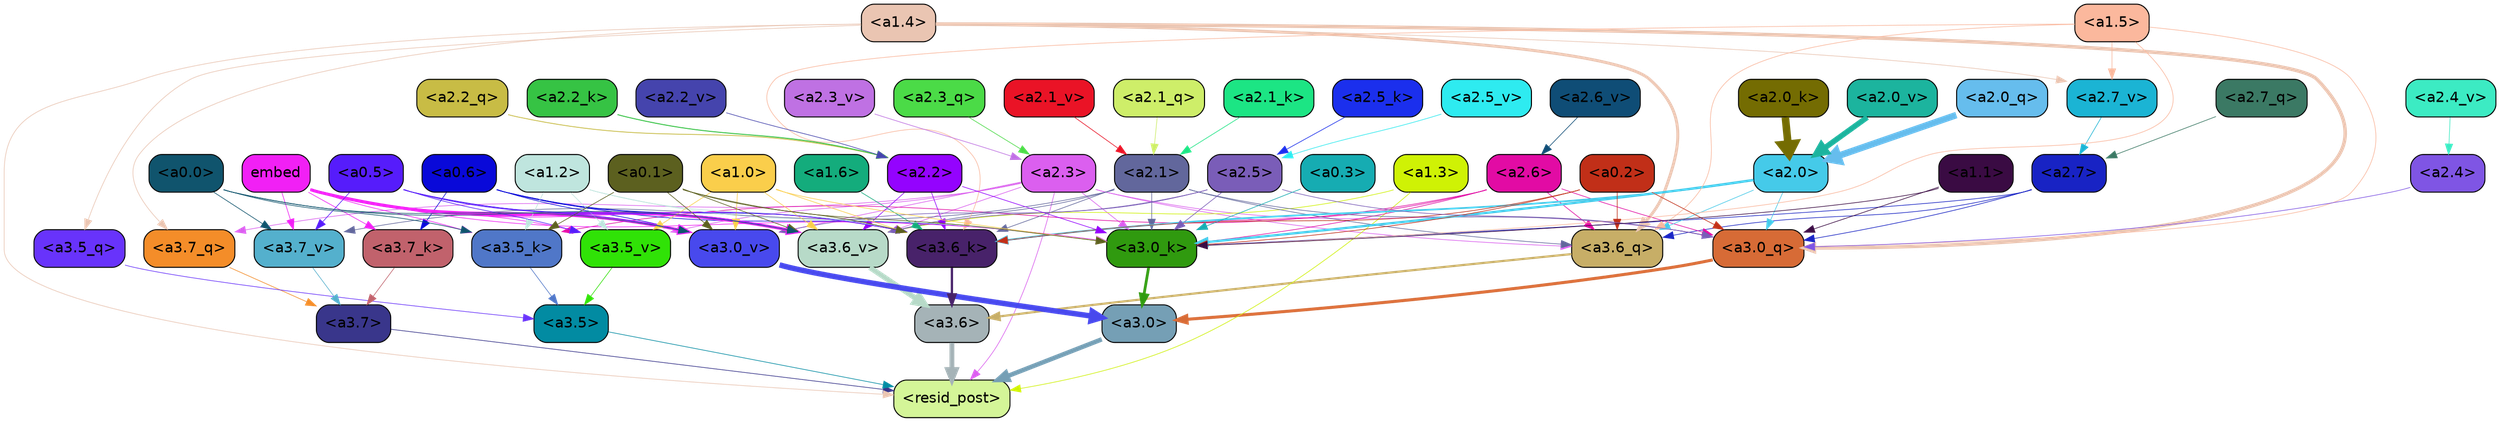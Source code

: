 strict digraph "" {
	graph [bgcolor=transparent,
		layout=dot,
		overlap=false,
		splines=true
	];
	"<a3.7>"	[color=black,
		fillcolor="#39368b",
		fontname=Helvetica,
		shape=box,
		style="filled, rounded"];
	"<resid_post>"	[color=black,
		fillcolor="#d4f598",
		fontname=Helvetica,
		shape=box,
		style="filled, rounded"];
	"<a3.7>" -> "<resid_post>"	[color="#39368b",
		penwidth=0.6239100098609924];
	"<a3.6>"	[color=black,
		fillcolor="#a5b3b7",
		fontname=Helvetica,
		shape=box,
		style="filled, rounded"];
	"<a3.6>" -> "<resid_post>"	[color="#a5b3b7",
		penwidth=4.569062113761902];
	"<a3.5>"	[color=black,
		fillcolor="#028ba2",
		fontname=Helvetica,
		shape=box,
		style="filled, rounded"];
	"<a3.5>" -> "<resid_post>"	[color="#028ba2",
		penwidth=0.6];
	"<a3.0>"	[color=black,
		fillcolor="#759fb5",
		fontname=Helvetica,
		shape=box,
		style="filled, rounded"];
	"<a3.0>" -> "<resid_post>"	[color="#759fb5",
		penwidth=4.283544182777405];
	"<a2.3>"	[color=black,
		fillcolor="#db5fef",
		fontname=Helvetica,
		shape=box,
		style="filled, rounded"];
	"<a2.3>" -> "<resid_post>"	[color="#db5fef",
		penwidth=0.6];
	"<a3.7_q>"	[color=black,
		fillcolor="#f48d29",
		fontname=Helvetica,
		shape=box,
		style="filled, rounded"];
	"<a2.3>" -> "<a3.7_q>"	[color="#db5fef",
		penwidth=0.6];
	"<a3.6_q>"	[color=black,
		fillcolor="#c7ae67",
		fontname=Helvetica,
		shape=box,
		style="filled, rounded"];
	"<a2.3>" -> "<a3.6_q>"	[color="#db5fef",
		penwidth=0.6];
	"<a3.0_q>"	[color=black,
		fillcolor="#d76b36",
		fontname=Helvetica,
		shape=box,
		style="filled, rounded"];
	"<a2.3>" -> "<a3.0_q>"	[color="#db5fef",
		penwidth=0.6];
	"<a3.0_k>"	[color=black,
		fillcolor="#309a0f",
		fontname=Helvetica,
		shape=box,
		style="filled, rounded"];
	"<a2.3>" -> "<a3.0_k>"	[color="#db5fef",
		penwidth=0.6];
	"<a3.6_v>"	[color=black,
		fillcolor="#b7dac8",
		fontname=Helvetica,
		shape=box,
		style="filled, rounded"];
	"<a2.3>" -> "<a3.6_v>"	[color="#db5fef",
		penwidth=0.6];
	"<a3.5_v>"	[color=black,
		fillcolor="#30e207",
		fontname=Helvetica,
		shape=box,
		style="filled, rounded"];
	"<a2.3>" -> "<a3.5_v>"	[color="#db5fef",
		penwidth=0.6];
	"<a3.0_v>"	[color=black,
		fillcolor="#4849ed",
		fontname=Helvetica,
		shape=box,
		style="filled, rounded"];
	"<a2.3>" -> "<a3.0_v>"	[color="#db5fef",
		penwidth=0.6];
	"<a1.4>"	[color=black,
		fillcolor="#eac5b2",
		fontname=Helvetica,
		shape=box,
		style="filled, rounded"];
	"<a1.4>" -> "<resid_post>"	[color="#eac5b2",
		penwidth=0.6];
	"<a1.4>" -> "<a3.7_q>"	[color="#eac5b2",
		penwidth=0.6];
	"<a1.4>" -> "<a3.6_q>"	[color="#eac5b2",
		penwidth=2.7934007048606873];
	"<a3.5_q>"	[color=black,
		fillcolor="#6833fb",
		fontname=Helvetica,
		shape=box,
		style="filled, rounded"];
	"<a1.4>" -> "<a3.5_q>"	[color="#eac5b2",
		penwidth=0.6];
	"<a1.4>" -> "<a3.0_q>"	[color="#eac5b2",
		penwidth=3.340754985809326];
	"<a2.7_v>"	[color=black,
		fillcolor="#1bb4d4",
		fontname=Helvetica,
		shape=box,
		style="filled, rounded"];
	"<a1.4>" -> "<a2.7_v>"	[color="#eac5b2",
		penwidth=0.6];
	"<a1.3>"	[color=black,
		fillcolor="#cff205",
		fontname=Helvetica,
		shape=box,
		style="filled, rounded"];
	"<a1.3>" -> "<resid_post>"	[color="#cff205",
		penwidth=0.6];
	"<a1.3>" -> "<a3.6_v>"	[color="#cff205",
		penwidth=0.6];
	"<a3.7_q>" -> "<a3.7>"	[color="#f48d29",
		penwidth=0.6];
	"<a3.6_q>" -> "<a3.6>"	[color="#c7ae67",
		penwidth=2.0347584784030914];
	"<a3.5_q>" -> "<a3.5>"	[color="#6833fb",
		penwidth=0.6];
	"<a3.0_q>" -> "<a3.0>"	[color="#d76b36",
		penwidth=2.8635367155075073];
	"<a3.7_k>"	[color=black,
		fillcolor="#c1626c",
		fontname=Helvetica,
		shape=box,
		style="filled, rounded"];
	"<a3.7_k>" -> "<a3.7>"	[color="#c1626c",
		penwidth=0.6];
	"<a3.6_k>"	[color=black,
		fillcolor="#48226a",
		fontname=Helvetica,
		shape=box,
		style="filled, rounded"];
	"<a3.6_k>" -> "<a3.6>"	[color="#48226a",
		penwidth=2.1760786175727844];
	"<a3.5_k>"	[color=black,
		fillcolor="#5077c8",
		fontname=Helvetica,
		shape=box,
		style="filled, rounded"];
	"<a3.5_k>" -> "<a3.5>"	[color="#5077c8",
		penwidth=0.6];
	"<a3.0_k>" -> "<a3.0>"	[color="#309a0f",
		penwidth=2.632905662059784];
	"<a3.7_v>"	[color=black,
		fillcolor="#54b0cd",
		fontname=Helvetica,
		shape=box,
		style="filled, rounded"];
	"<a3.7_v>" -> "<a3.7>"	[color="#54b0cd",
		penwidth=0.6];
	"<a3.6_v>" -> "<a3.6>"	[color="#b7dac8",
		penwidth=4.981305837631226];
	"<a3.5_v>" -> "<a3.5>"	[color="#30e207",
		penwidth=0.6];
	"<a3.0_v>" -> "<a3.0>"	[color="#4849ed",
		penwidth=5.168330669403076];
	"<a2.7>"	[color=black,
		fillcolor="#1823c4",
		fontname=Helvetica,
		shape=box,
		style="filled, rounded"];
	"<a2.7>" -> "<a3.6_q>"	[color="#1823c4",
		penwidth=0.6];
	"<a2.7>" -> "<a3.0_q>"	[color="#1823c4",
		penwidth=0.6];
	"<a2.7>" -> "<a3.0_k>"	[color="#1823c4",
		penwidth=0.6];
	"<a2.6>"	[color=black,
		fillcolor="#e20ba4",
		fontname=Helvetica,
		shape=box,
		style="filled, rounded"];
	"<a2.6>" -> "<a3.6_q>"	[color="#e20ba4",
		penwidth=0.6];
	"<a2.6>" -> "<a3.0_q>"	[color="#e20ba4",
		penwidth=0.6];
	"<a2.6>" -> "<a3.6_k>"	[color="#e20ba4",
		penwidth=0.6];
	"<a2.6>" -> "<a3.5_k>"	[color="#e20ba4",
		penwidth=0.6];
	"<a2.6>" -> "<a3.0_k>"	[color="#e20ba4",
		penwidth=0.6];
	"<a2.1>"	[color=black,
		fillcolor="#62679c",
		fontname=Helvetica,
		shape=box,
		style="filled, rounded"];
	"<a2.1>" -> "<a3.6_q>"	[color="#62679c",
		penwidth=0.6];
	"<a2.1>" -> "<a3.0_q>"	[color="#62679c",
		penwidth=0.6];
	"<a2.1>" -> "<a3.6_k>"	[color="#62679c",
		penwidth=0.6];
	"<a2.1>" -> "<a3.0_k>"	[color="#62679c",
		penwidth=0.6];
	"<a2.1>" -> "<a3.7_v>"	[color="#62679c",
		penwidth=0.6];
	"<a2.1>" -> "<a3.6_v>"	[color="#62679c",
		penwidth=0.6];
	"<a2.0>"	[color=black,
		fillcolor="#45cae9",
		fontname=Helvetica,
		shape=box,
		style="filled, rounded"];
	"<a2.0>" -> "<a3.6_q>"	[color="#45cae9",
		penwidth=0.6];
	"<a2.0>" -> "<a3.0_q>"	[color="#45cae9",
		penwidth=0.6];
	"<a2.0>" -> "<a3.6_k>"	[color="#45cae9",
		penwidth=1.6382827460765839];
	"<a2.0>" -> "<a3.0_k>"	[color="#45cae9",
		penwidth=2.161143198609352];
	"<a1.5>"	[color=black,
		fillcolor="#fbb89d",
		fontname=Helvetica,
		shape=box,
		style="filled, rounded"];
	"<a1.5>" -> "<a3.6_q>"	[color="#fbb89d",
		penwidth=0.6];
	"<a1.5>" -> "<a3.0_q>"	[color="#fbb89d",
		penwidth=0.6];
	"<a1.5>" -> "<a3.6_k>"	[color="#fbb89d",
		penwidth=0.6];
	"<a1.5>" -> "<a3.0_k>"	[color="#fbb89d",
		penwidth=0.6];
	"<a1.5>" -> "<a2.7_v>"	[color="#fbb89d",
		penwidth=0.6];
	"<a0.2>"	[color=black,
		fillcolor="#c12f18",
		fontname=Helvetica,
		shape=box,
		style="filled, rounded"];
	"<a0.2>" -> "<a3.6_q>"	[color="#c12f18",
		penwidth=0.6];
	"<a0.2>" -> "<a3.0_q>"	[color="#c12f18",
		penwidth=0.6];
	"<a0.2>" -> "<a3.6_k>"	[color="#c12f18",
		penwidth=0.6];
	"<a0.2>" -> "<a3.0_k>"	[color="#c12f18",
		penwidth=0.6];
	"<a2.5>"	[color=black,
		fillcolor="#7a5db8",
		fontname=Helvetica,
		shape=box,
		style="filled, rounded"];
	"<a2.5>" -> "<a3.0_q>"	[color="#7a5db8",
		penwidth=0.6];
	"<a2.5>" -> "<a3.0_k>"	[color="#7a5db8",
		penwidth=0.6];
	"<a2.5>" -> "<a3.6_v>"	[color="#7a5db8",
		penwidth=0.6];
	"<a2.5>" -> "<a3.0_v>"	[color="#7a5db8",
		penwidth=0.6];
	"<a2.4>"	[color=black,
		fillcolor="#7f55e4",
		fontname=Helvetica,
		shape=box,
		style="filled, rounded"];
	"<a2.4>" -> "<a3.0_q>"	[color="#7f55e4",
		penwidth=0.6];
	"<a1.1>"	[color=black,
		fillcolor="#3a0b43",
		fontname=Helvetica,
		shape=box,
		style="filled, rounded"];
	"<a1.1>" -> "<a3.0_q>"	[color="#3a0b43",
		penwidth=0.6];
	"<a1.1>" -> "<a3.0_k>"	[color="#3a0b43",
		penwidth=0.6];
	"<a0.6>"	[color=black,
		fillcolor="#0909d9",
		fontname=Helvetica,
		shape=box,
		style="filled, rounded"];
	"<a0.6>" -> "<a3.7_k>"	[color="#0909d9",
		penwidth=0.6];
	"<a0.6>" -> "<a3.6_k>"	[color="#0909d9",
		penwidth=0.6];
	"<a0.6>" -> "<a3.0_k>"	[color="#0909d9",
		penwidth=0.6];
	"<a0.6>" -> "<a3.6_v>"	[color="#0909d9",
		penwidth=0.6];
	"<a0.6>" -> "<a3.0_v>"	[color="#0909d9",
		penwidth=0.6];
	embed	[color=black,
		fillcolor="#f120f5",
		fontname=Helvetica,
		shape=box,
		style="filled, rounded"];
	embed -> "<a3.7_k>"	[color="#f120f5",
		penwidth=0.6];
	embed -> "<a3.6_k>"	[color="#f120f5",
		penwidth=0.6];
	embed -> "<a3.5_k>"	[color="#f120f5",
		penwidth=0.6];
	embed -> "<a3.0_k>"	[color="#f120f5",
		penwidth=0.6];
	embed -> "<a3.7_v>"	[color="#f120f5",
		penwidth=0.6];
	embed -> "<a3.6_v>"	[color="#f120f5",
		penwidth=2.7825746536254883];
	embed -> "<a3.5_v>"	[color="#f120f5",
		penwidth=0.6];
	embed -> "<a3.0_v>"	[color="#f120f5",
		penwidth=2.6950180530548096];
	"<a2.2>"	[color=black,
		fillcolor="#9403fe",
		fontname=Helvetica,
		shape=box,
		style="filled, rounded"];
	"<a2.2>" -> "<a3.6_k>"	[color="#9403fe",
		penwidth=0.6];
	"<a2.2>" -> "<a3.0_k>"	[color="#9403fe",
		penwidth=0.6];
	"<a2.2>" -> "<a3.6_v>"	[color="#9403fe",
		penwidth=0.6];
	"<a1.6>"	[color=black,
		fillcolor="#14ac7c",
		fontname=Helvetica,
		shape=box,
		style="filled, rounded"];
	"<a1.6>" -> "<a3.6_k>"	[color="#14ac7c",
		penwidth=0.6];
	"<a1.2>"	[color=black,
		fillcolor="#bfe5de",
		fontname=Helvetica,
		shape=box,
		style="filled, rounded"];
	"<a1.2>" -> "<a3.6_k>"	[color="#bfe5de",
		penwidth=0.6];
	"<a1.2>" -> "<a3.5_k>"	[color="#bfe5de",
		penwidth=0.6];
	"<a1.2>" -> "<a3.0_k>"	[color="#bfe5de",
		penwidth=0.6];
	"<a1.2>" -> "<a3.5_v>"	[color="#bfe5de",
		penwidth=0.6];
	"<a1.0>"	[color=black,
		fillcolor="#face4b",
		fontname=Helvetica,
		shape=box,
		style="filled, rounded"];
	"<a1.0>" -> "<a3.6_k>"	[color="#face4b",
		penwidth=0.6];
	"<a1.0>" -> "<a3.0_k>"	[color="#face4b",
		penwidth=0.6];
	"<a1.0>" -> "<a3.6_v>"	[color="#face4b",
		penwidth=0.6];
	"<a1.0>" -> "<a3.5_v>"	[color="#face4b",
		penwidth=0.6];
	"<a1.0>" -> "<a3.0_v>"	[color="#face4b",
		penwidth=0.6];
	"<a0.5>"	[color=black,
		fillcolor="#561cfb",
		fontname=Helvetica,
		shape=box,
		style="filled, rounded"];
	"<a0.5>" -> "<a3.6_k>"	[color="#561cfb",
		penwidth=0.6];
	"<a0.5>" -> "<a3.7_v>"	[color="#561cfb",
		penwidth=0.6];
	"<a0.5>" -> "<a3.6_v>"	[color="#561cfb",
		penwidth=0.6];
	"<a0.5>" -> "<a3.5_v>"	[color="#561cfb",
		penwidth=0.6];
	"<a0.5>" -> "<a3.0_v>"	[color="#561cfb",
		penwidth=0.6];
	"<a0.1>"	[color=black,
		fillcolor="#5c601f",
		fontname=Helvetica,
		shape=box,
		style="filled, rounded"];
	"<a0.1>" -> "<a3.6_k>"	[color="#5c601f",
		penwidth=0.6];
	"<a0.1>" -> "<a3.5_k>"	[color="#5c601f",
		penwidth=0.6];
	"<a0.1>" -> "<a3.0_k>"	[color="#5c601f",
		penwidth=0.6];
	"<a0.1>" -> "<a3.6_v>"	[color="#5c601f",
		penwidth=0.6];
	"<a0.1>" -> "<a3.0_v>"	[color="#5c601f",
		penwidth=0.6];
	"<a0.0>"	[color=black,
		fillcolor="#10546d",
		fontname=Helvetica,
		shape=box,
		style="filled, rounded"];
	"<a0.0>" -> "<a3.5_k>"	[color="#10546d",
		penwidth=0.6];
	"<a0.0>" -> "<a3.7_v>"	[color="#10546d",
		penwidth=0.6];
	"<a0.0>" -> "<a3.6_v>"	[color="#10546d",
		penwidth=0.6];
	"<a0.0>" -> "<a3.0_v>"	[color="#10546d",
		penwidth=0.6];
	"<a0.3>"	[color=black,
		fillcolor="#16acb2",
		fontname=Helvetica,
		shape=box,
		style="filled, rounded"];
	"<a0.3>" -> "<a3.0_k>"	[color="#16acb2",
		penwidth=0.6];
	"<a2.7_q>"	[color=black,
		fillcolor="#3b7964",
		fontname=Helvetica,
		shape=box,
		style="filled, rounded"];
	"<a2.7_q>" -> "<a2.7>"	[color="#3b7964",
		penwidth=0.6];
	"<a2.3_q>"	[color=black,
		fillcolor="#4bdb47",
		fontname=Helvetica,
		shape=box,
		style="filled, rounded"];
	"<a2.3_q>" -> "<a2.3>"	[color="#4bdb47",
		penwidth=0.6];
	"<a2.2_q>"	[color=black,
		fillcolor="#c8bc45",
		fontname=Helvetica,
		shape=box,
		style="filled, rounded"];
	"<a2.2_q>" -> "<a2.2>"	[color="#c8bc45",
		penwidth=0.7553567886352539];
	"<a2.1_q>"	[color=black,
		fillcolor="#ceee69",
		fontname=Helvetica,
		shape=box,
		style="filled, rounded"];
	"<a2.1_q>" -> "<a2.1>"	[color="#ceee69",
		penwidth=0.6];
	"<a2.0_q>"	[color=black,
		fillcolor="#66bded",
		fontname=Helvetica,
		shape=box,
		style="filled, rounded"];
	"<a2.0_q>" -> "<a2.0>"	[color="#66bded",
		penwidth=6.256794691085815];
	"<a2.5_k>"	[color=black,
		fillcolor="#1b2fed",
		fontname=Helvetica,
		shape=box,
		style="filled, rounded"];
	"<a2.5_k>" -> "<a2.5>"	[color="#1b2fed",
		penwidth=0.6];
	"<a2.2_k>"	[color=black,
		fillcolor="#36c344",
		fontname=Helvetica,
		shape=box,
		style="filled, rounded"];
	"<a2.2_k>" -> "<a2.2>"	[color="#36c344",
		penwidth=0.8854708671569824];
	"<a2.1_k>"	[color=black,
		fillcolor="#1ce584",
		fontname=Helvetica,
		shape=box,
		style="filled, rounded"];
	"<a2.1_k>" -> "<a2.1>"	[color="#1ce584",
		penwidth=0.6];
	"<a2.0_k>"	[color=black,
		fillcolor="#746c02",
		fontname=Helvetica,
		shape=box,
		style="filled, rounded"];
	"<a2.0_k>" -> "<a2.0>"	[color="#746c02",
		penwidth=7.231504917144775];
	"<a2.7_v>" -> "<a2.7>"	[color="#1bb4d4",
		penwidth=0.6];
	"<a2.6_v>"	[color=black,
		fillcolor="#0f4d76",
		fontname=Helvetica,
		shape=box,
		style="filled, rounded"];
	"<a2.6_v>" -> "<a2.6>"	[color="#0f4d76",
		penwidth=0.6];
	"<a2.5_v>"	[color=black,
		fillcolor="#2eebf0",
		fontname=Helvetica,
		shape=box,
		style="filled, rounded"];
	"<a2.5_v>" -> "<a2.5>"	[color="#2eebf0",
		penwidth=0.6];
	"<a2.4_v>"	[color=black,
		fillcolor="#3cebc3",
		fontname=Helvetica,
		shape=box,
		style="filled, rounded"];
	"<a2.4_v>" -> "<a2.4>"	[color="#3cebc3",
		penwidth=0.6];
	"<a2.3_v>"	[color=black,
		fillcolor="#bf71e3",
		fontname=Helvetica,
		shape=box,
		style="filled, rounded"];
	"<a2.3_v>" -> "<a2.3>"	[color="#bf71e3",
		penwidth=0.6];
	"<a2.2_v>"	[color=black,
		fillcolor="#4544ad",
		fontname=Helvetica,
		shape=box,
		style="filled, rounded"];
	"<a2.2_v>" -> "<a2.2>"	[color="#4544ad",
		penwidth=0.6];
	"<a2.1_v>"	[color=black,
		fillcolor="#ea1326",
		fontname=Helvetica,
		shape=box,
		style="filled, rounded"];
	"<a2.1_v>" -> "<a2.1>"	[color="#ea1326",
		penwidth=0.6];
	"<a2.0_v>"	[color=black,
		fillcolor="#1cb49e",
		fontname=Helvetica,
		shape=box,
		style="filled, rounded"];
	"<a2.0_v>" -> "<a2.0>"	[color="#1cb49e",
		penwidth=5.231471925973892];
}
